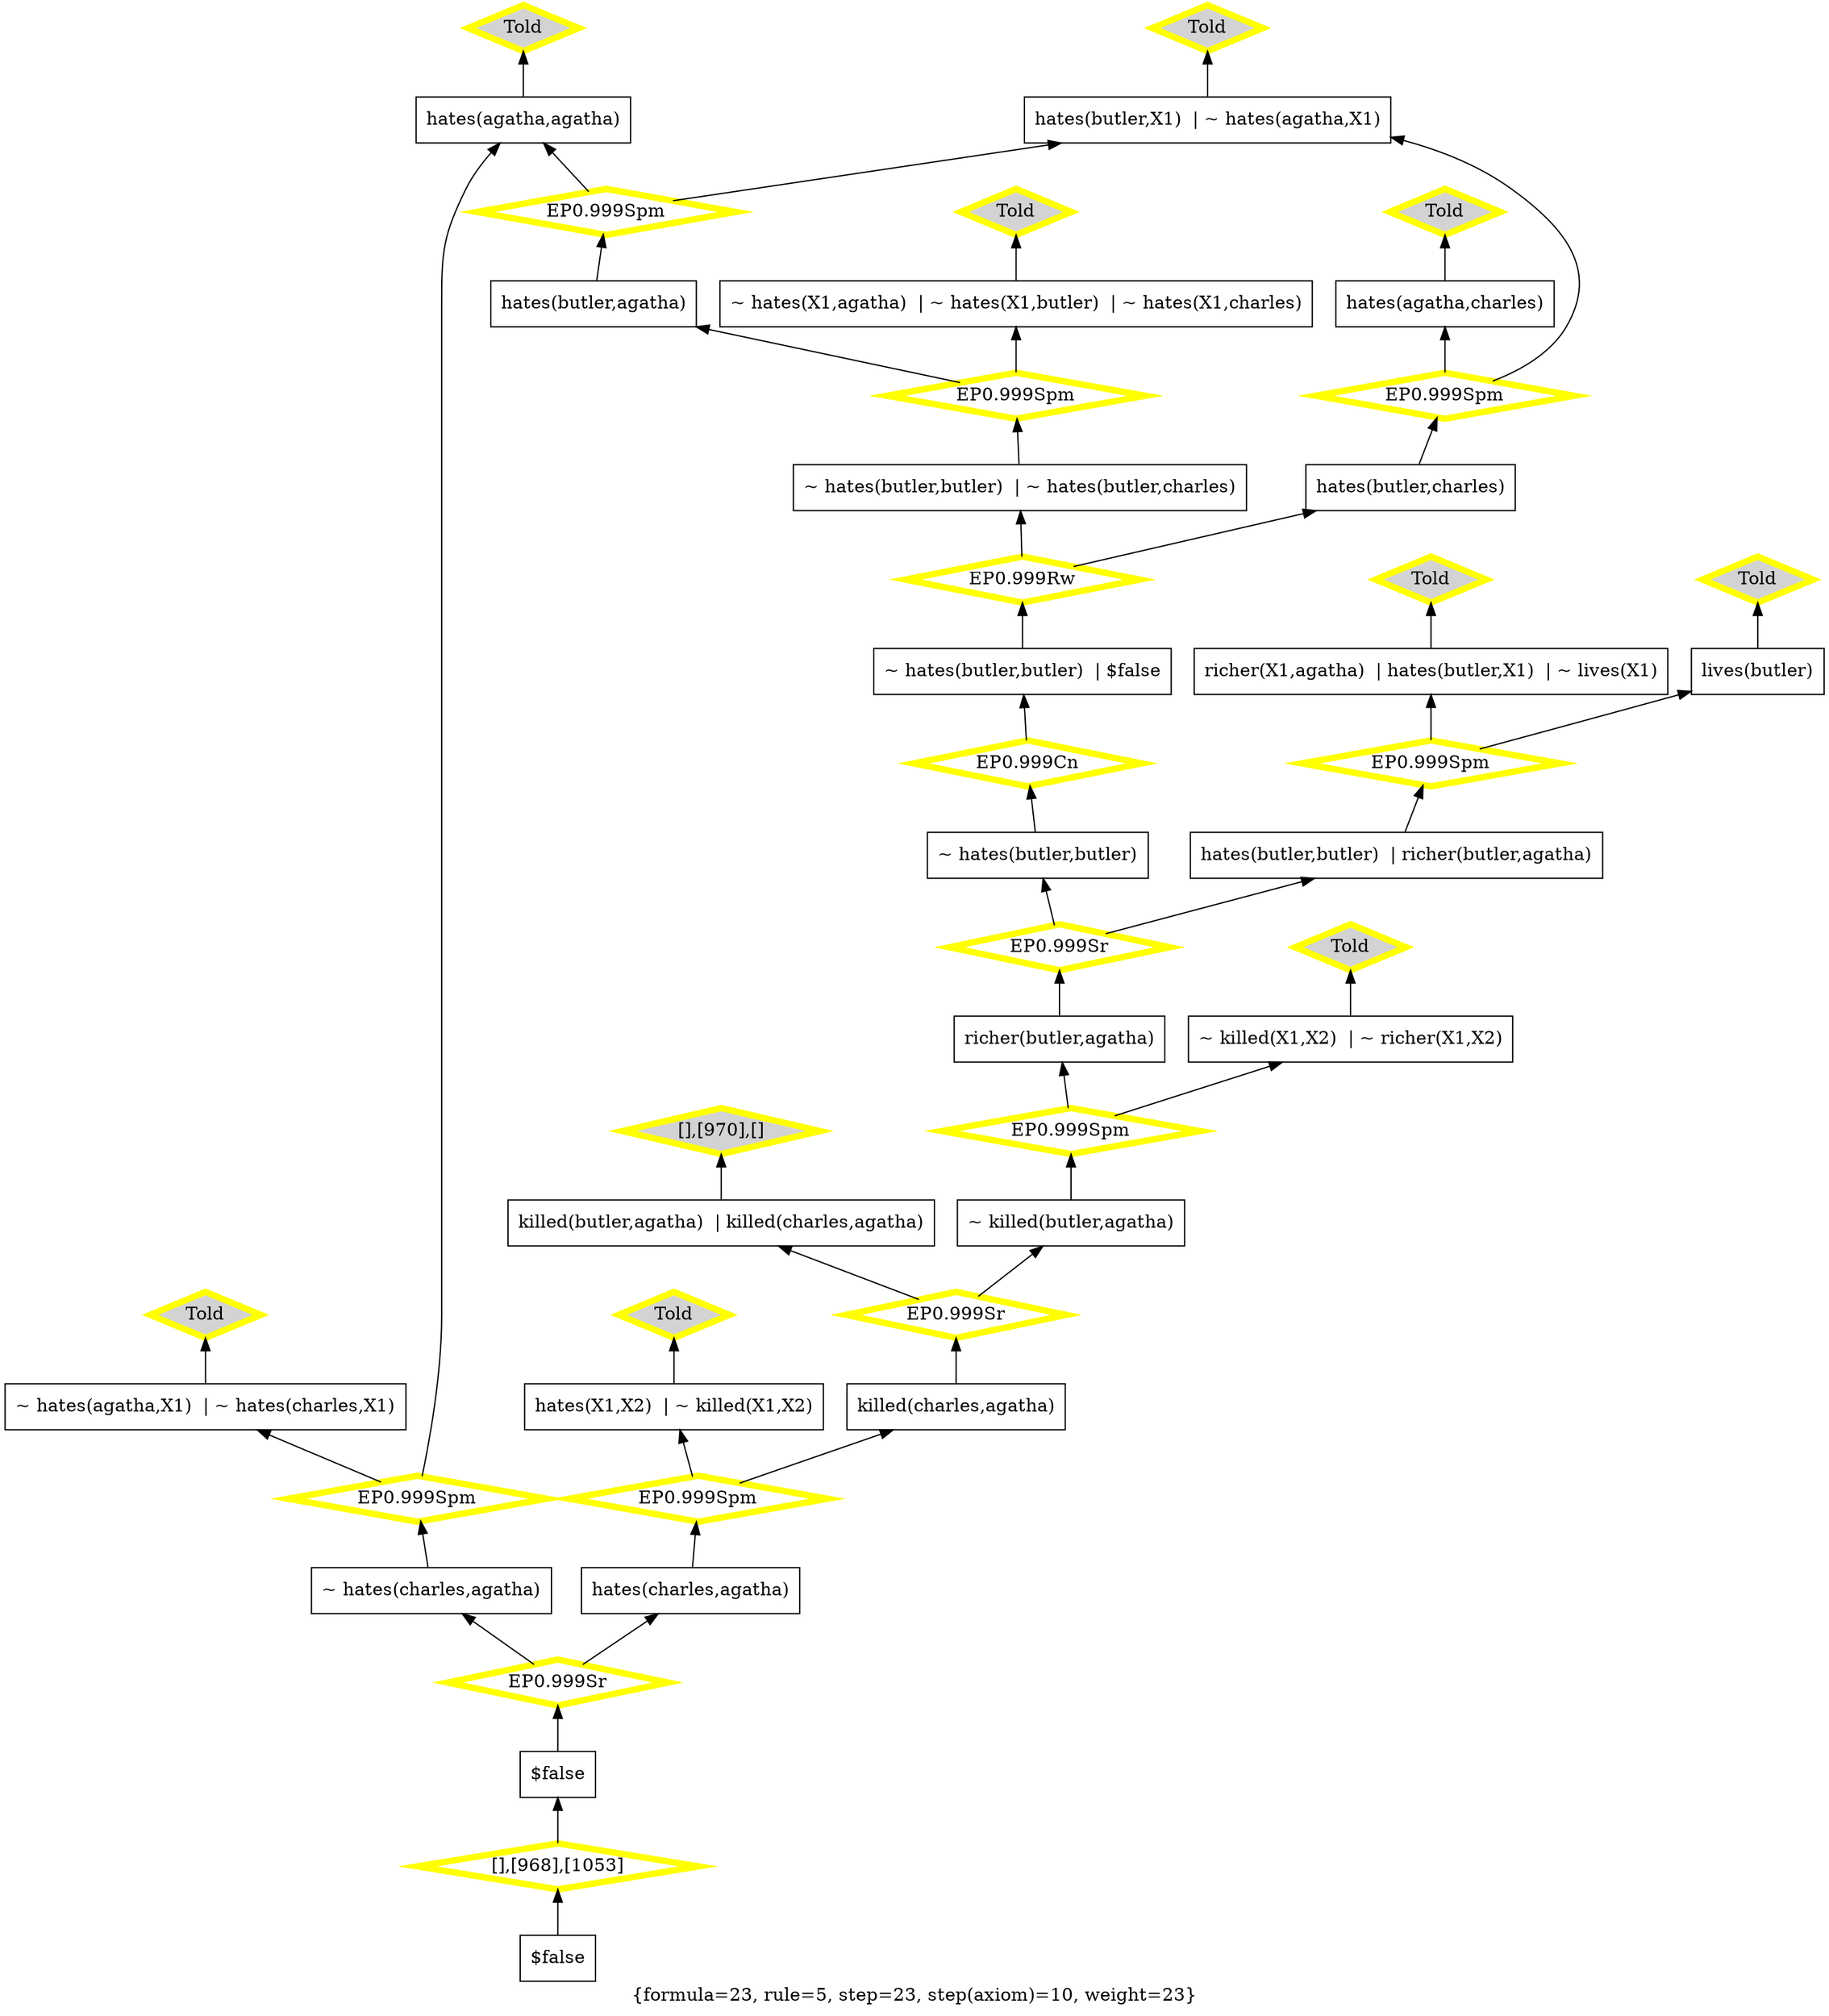 digraph g 
{ rankdir=BT;
 labelloc=b label="{formula=23, rule=5, step=23, step(axiom)=10, weight=23}"  
 "x_846" [ color="black" shape="box" label="hates(butler,X1)  | ~ hates(agatha,X1)" fillcolor="white" style="filled"  ];
  "x_997" [ color="black" shape="box" label="hates(X1,X2)  | ~ killed(X1,X2)" fillcolor="white" style="filled"  ];
  "x_1053" [ color="black" shape="box" label="$false" fillcolor="white" style="filled"  ];
  "x_999" [ color="black" shape="box" label="~ killed(butler,agatha)" fillcolor="white" style="filled"  ];
  "x_1042" [ color="black" shape="box" label="~ hates(agatha,X1)  | ~ hates(charles,X1)" fillcolor="white" style="filled"  ];
  "x_914" [ color="black" shape="box" label="~ killed(X1,X2)  | ~ richer(X1,X2)" fillcolor="white" style="filled"  ];
  "x_849" [ color="black" shape="box" label="hates(butler,butler)  | richer(butler,agatha)" fillcolor="white" style="filled"  ];
  "x_1011" [ color="black" shape="box" label="~ hates(charles,agatha)" fillcolor="white" style="filled"  ];
  "x_944" [ color="black" shape="box" label="hates(butler,charles)" fillcolor="white" style="filled"  ];
  "x_945" [ color="black" shape="box" label="~ hates(X1,agatha)  | ~ hates(X1,butler)  | ~ hates(X1,charles)" fillcolor="white" style="filled"  ];
  "x_1002" [ color="black" shape="box" label="hates(agatha,agatha)" fillcolor="white" style="filled"  ];
  "x_901" [ color="black" shape="box" label="richer(X1,agatha)  | hates(butler,X1)  | ~ lives(X1)" fillcolor="white" style="filled"  ];
  "x_882" [ color="black" shape="box" label="hates(butler,agatha)" fillcolor="white" style="filled"  ];
  "x_902" [ color="black" shape="box" label="~ hates(butler,butler)  | ~ hates(butler,charles)" fillcolor="white" style="filled"  ];
  "x_1046" [ color="black" shape="box" label="lives(butler)" fillcolor="white" style="filled"  ];
  "x_1061" [ color="black" shape="box" label="hates(charles,agatha)" fillcolor="white" style="filled"  ];
  "x_966" [ color="black" shape="box" label="richer(butler,agatha)" fillcolor="white" style="filled"  ];
  "x_1022" [ color="black" shape="box" label="hates(agatha,charles)" fillcolor="white" style="filled"  ];
  "x_864" [ color="black" shape="box" label="~ hates(butler,butler)" fillcolor="white" style="filled"  ];
  "x_968" [ color="black" shape="box" label="$false" fillcolor="white" style="filled"  ];
  "x_934" [ color="black" shape="box" label="killed(charles,agatha)" fillcolor="white" style="filled"  ];
  "x_970" [ color="black" shape="box" label="killed(butler,agatha)  | killed(charles,agatha)" fillcolor="white" style="filled"  ];
  "x_921" [ color="black" shape="box" label="~ hates(butler,butler)  | $false" fillcolor="white" style="filled"  ];
  "-18798af8:1242f141842:-76c9" [ URL="http://browser.inference-web.org/iwbrowser/BrowseNodeSet?url=http%3A%2F%2Finference-web.org%2Fproofs%2Ftptp%2FSolutions%2FPUZ%2FPUZ001-1%2FEP---0.999%2Fanswer.owl%23ns_11" color="yellow" shape="diamond" label="Told" fillcolor="lightgrey" style="filled" penwidth="5"  ];
  "x_901" -> "-18798af8:1242f141842:-76c9";
  "-18798af8:1242f141842:-76ba" [ URL="http://browser.inference-web.org/iwbrowser/BrowseNodeSet?url=http%3A%2F%2Finference-web.org%2Fproofs%2Ftptp%2FSolutions%2FPUZ%2FPUZ001-1%2FEP---0.999%2Fanswer.owl%23ns_9" color="yellow" shape="diamond" label="Told" fillcolor="lightgrey" style="filled" penwidth="5"  ];
  "x_997" -> "-18798af8:1242f141842:-76ba";
  "-18798af8:1242f141842:-7713" [ URL="http://browser.inference-web.org/iwbrowser/BrowseNodeSet?url=http%3A%2F%2Finference-web.org%2Fproofs%2Ftptp%2FSolutions%2FPUZ%2FPUZ001-1%2FEP---0.999%2Fanswer.owl%23ns_7" color="yellow" shape="diamond" label="Told" fillcolor="lightgrey" style="filled" penwidth="5"  ];
  "x_1002" -> "-18798af8:1242f141842:-7713";
  "-18798af8:1242f141842:-771d" [ URL="http://browser.inference-web.org/iwbrowser/BrowseNodeSet?url=http%3A%2F%2Finference-web.org%2Fproofs%2Ftptp%2FSolutions%2FPUZ%2FPUZ001-1%2FEP---0.999%2Fanswer.owl%23ns_33" color="yellow" shape="diamond" label="EP0.999Sr" fillcolor="white" style="filled" penwidth="5"  ];
  "x_1053" -> "-18798af8:1242f141842:-771d";
  "-18798af8:1242f141842:-771d" -> "x_1011";
  "-18798af8:1242f141842:-771d" -> "x_1061";
  "-18798af8:1242f141842:-76d8" [ URL="http://browser.inference-web.org/iwbrowser/BrowseNodeSet?url=http%3A%2F%2Finference-web.org%2Fproofs%2Ftptp%2FSolutions%2FPUZ%2FPUZ001-1%2FEP---0.999%2Fanswer.owl%23ns_19" color="yellow" shape="diamond" label="EP0.999Spm" fillcolor="white" style="filled" penwidth="5"  ];
  "x_882" -> "-18798af8:1242f141842:-76d8";
  "-18798af8:1242f141842:-76d8" -> "x_846";
  "-18798af8:1242f141842:-76d8" -> "x_1002";
  "-18798af8:1242f141842:-7704" [ URL="http://browser.inference-web.org/iwbrowser/BrowseNodeSet?url=http%3A%2F%2Finference-web.org%2Fproofs%2Ftptp%2FSolutions%2FPUZ%2FPUZ001-1%2FEP---0.999%2Fanswer.owl%23ns_31" color="yellow" shape="diamond" label="EP0.999Sr" fillcolor="white" style="filled" penwidth="5"  ];
  "x_934" -> "-18798af8:1242f141842:-7704";
  "-18798af8:1242f141842:-7704" -> "x_970";
  "-18798af8:1242f141842:-7704" -> "x_999";
  "-18798af8:1242f141842:-76e2" [ URL="http://browser.inference-web.org/iwbrowser/BrowseNodeSet?url=http%3A%2F%2Finference-web.org%2Fproofs%2Ftptp%2FSolutions%2FPUZ%2FPUZ001-1%2FEP---0.999%2Fanswer.owl%23ns_10" color="yellow" shape="diamond" label="Told" fillcolor="lightgrey" style="filled" penwidth="5"  ];
  "x_846" -> "-18798af8:1242f141842:-76e2";
  "-18798af8:1242f141842:-7721" [ URL="http://browser.inference-web.org/iwbrowser/BrowseNodeSet?url=http%3A%2F%2Finference-web.org%2Fproofs%2Ftptp%2FSolutions%2FPUZ%2FPUZ001-1%2FEP---0.999%2Fanswer.owl%23answer" color="yellow" shape="diamond" label="[],[968],[1053]" fillcolor="white" style="filled" penwidth="5"  ];
  "x_968" -> "-18798af8:1242f141842:-7721";
  "-18798af8:1242f141842:-7721" -> "x_1053";
  "-18798af8:1242f141842:-76fa" [ URL="http://browser.inference-web.org/iwbrowser/BrowseNodeSet?url=http%3A%2F%2Finference-web.org%2Fproofs%2Ftptp%2FSolutions%2FPUZ%2FPUZ001-1%2FEP---0.999%2Fanswer.owl%23ns_29" color="yellow" shape="diamond" label="EP0.999Sr" fillcolor="white" style="filled" penwidth="5"  ];
  "x_966" -> "-18798af8:1242f141842:-76fa";
  "-18798af8:1242f141842:-76fa" -> "x_849";
  "-18798af8:1242f141842:-76fa" -> "x_864";
  "-18798af8:1242f141842:-76c4" [ URL="http://browser.inference-web.org/iwbrowser/BrowseNodeSet?url=http%3A%2F%2Finference-web.org%2Fproofs%2Ftptp%2FSolutions%2FPUZ%2FPUZ001-1%2FEP---0.999%2Fanswer.owl%23ns_4" color="yellow" shape="diamond" label="Told" fillcolor="lightgrey" style="filled" penwidth="5"  ];
  "x_914" -> "-18798af8:1242f141842:-76c4";
  "-18798af8:1242f141842:-770e" [ URL="http://browser.inference-web.org/iwbrowser/BrowseNodeSet?url=http%3A%2F%2Finference-web.org%2Fproofs%2Ftptp%2FSolutions%2FPUZ%2FPUZ001-1%2FEP---0.999%2Fanswer.owl%23ns_5" color="yellow" shape="diamond" label="Told" fillcolor="lightgrey" style="filled" penwidth="5"  ];
  "x_1042" -> "-18798af8:1242f141842:-770e";
  "-18798af8:1242f141842:-76ff" [ URL="http://browser.inference-web.org/iwbrowser/BrowseNodeSet?url=http%3A%2F%2Finference-web.org%2Fproofs%2Ftptp%2FSolutions%2FPUZ%2FPUZ001-1%2FEP---0.999%2Fanswer.owl%23ns_30" color="yellow" shape="diamond" label="EP0.999Spm" fillcolor="white" style="filled" penwidth="5"  ];
  "x_999" -> "-18798af8:1242f141842:-76ff";
  "-18798af8:1242f141842:-76ff" -> "x_914";
  "-18798af8:1242f141842:-76ff" -> "x_966";
  "-18798af8:1242f141842:-7709" [ URL="http://browser.inference-web.org/iwbrowser/BrowseNodeSet?url=http%3A%2F%2Finference-web.org%2Fproofs%2Ftptp%2FSolutions%2FPUZ%2FPUZ001-1%2FEP---0.999%2Fanswer.owl%23ns_32" color="yellow" shape="diamond" label="EP0.999Spm" fillcolor="white" style="filled" penwidth="5"  ];
  "x_1061" -> "-18798af8:1242f141842:-7709";
  "-18798af8:1242f141842:-7709" -> "x_934";
  "-18798af8:1242f141842:-7709" -> "x_997";
  "-18798af8:1242f141842:-7718" [ URL="http://browser.inference-web.org/iwbrowser/BrowseNodeSet?url=http%3A%2F%2Finference-web.org%2Fproofs%2Ftptp%2FSolutions%2FPUZ%2FPUZ001-1%2FEP---0.999%2Fanswer.owl%23ns_13" color="yellow" shape="diamond" label="EP0.999Spm" fillcolor="white" style="filled" penwidth="5"  ];
  "x_1011" -> "-18798af8:1242f141842:-7718";
  "-18798af8:1242f141842:-7718" -> "x_1002";
  "-18798af8:1242f141842:-7718" -> "x_1042";
  "-18798af8:1242f141842:-76f1" [ URL="http://browser.inference-web.org/iwbrowser/BrowseNodeSet?url=http%3A%2F%2Finference-web.org%2Fproofs%2Ftptp%2FSolutions%2FPUZ%2FPUZ001-1%2FEP---0.999%2Fanswer.owl%23ns_27" color="yellow" shape="diamond" label="EP0.999Rw" fillcolor="white" style="filled" penwidth="5"  ];
  "x_921" -> "-18798af8:1242f141842:-76f1";
  "-18798af8:1242f141842:-76f1" -> "x_902";
  "-18798af8:1242f141842:-76f1" -> "x_944";
  "-18798af8:1242f141842:-76d3" [ URL="http://browser.inference-web.org/iwbrowser/BrowseNodeSet?url=http%3A%2F%2Finference-web.org%2Fproofs%2Ftptp%2FSolutions%2FPUZ%2FPUZ001-1%2FEP---0.999%2Fanswer.owl%23ns_6" color="yellow" shape="diamond" label="Told" fillcolor="lightgrey" style="filled" penwidth="5"  ];
  "x_945" -> "-18798af8:1242f141842:-76d3";
  "-18798af8:1242f141842:-76e7" [ URL="http://browser.inference-web.org/iwbrowser/BrowseNodeSet?url=http%3A%2F%2Finference-web.org%2Fproofs%2Ftptp%2FSolutions%2FPUZ%2FPUZ001-1%2FEP---0.999%2Fanswer.owl%23ns_8" color="yellow" shape="diamond" label="Told" fillcolor="lightgrey" style="filled" penwidth="5"  ];
  "x_1022" -> "-18798af8:1242f141842:-76e7";
  "-18798af8:1242f141842:-76ec" [ URL="http://browser.inference-web.org/iwbrowser/BrowseNodeSet?url=http%3A%2F%2Finference-web.org%2Fproofs%2Ftptp%2FSolutions%2FPUZ%2FPUZ001-1%2FEP---0.999%2Fanswer.owl%23ns_20" color="yellow" shape="diamond" label="EP0.999Spm" fillcolor="white" style="filled" penwidth="5"  ];
  "x_944" -> "-18798af8:1242f141842:-76ec";
  "-18798af8:1242f141842:-76ec" -> "x_846";
  "-18798af8:1242f141842:-76ec" -> "x_1022";
  "-18798af8:1242f141842:-76dd" [ URL="http://browser.inference-web.org/iwbrowser/BrowseNodeSet?url=http%3A%2F%2Finference-web.org%2Fproofs%2Ftptp%2FSolutions%2FPUZ%2FPUZ001-1%2FEP---0.999%2Fanswer.owl%23ns_22" color="yellow" shape="diamond" label="EP0.999Spm" fillcolor="white" style="filled" penwidth="5"  ];
  "x_902" -> "-18798af8:1242f141842:-76dd";
  "-18798af8:1242f141842:-76dd" -> "x_882";
  "-18798af8:1242f141842:-76dd" -> "x_945";
  "-18798af8:1242f141842:-7726" [ URL="http://browser.inference-web.org/iwbrowser/BrowseNodeSet?url=http%3A%2F%2Finference-web.org%2Fproofs%2Ftptp%2FSolutions%2FPUZ%2FPUZ001-1%2FEP---0.999%2Fanswer.owl%23ns_2" color="yellow" shape="diamond" label="Told" fillcolor="lightgrey" style="filled" penwidth="5"  ];
  "x_1046" -> "-18798af8:1242f141842:-7726";
  "-18798af8:1242f141842:-76f5" [ URL="http://browser.inference-web.org/iwbrowser/BrowseNodeSet?url=http%3A%2F%2Finference-web.org%2Fproofs%2Ftptp%2FSolutions%2FPUZ%2FPUZ001-1%2FEP---0.999%2Fanswer.owl%23ns_28" color="yellow" shape="diamond" label="EP0.999Cn" fillcolor="white" style="filled" penwidth="5"  ];
  "x_864" -> "-18798af8:1242f141842:-76f5";
  "-18798af8:1242f141842:-76f5" -> "x_921";
  "-18798af8:1242f141842:-76ce" [ URL="http://browser.inference-web.org/iwbrowser/BrowseNodeSet?url=http%3A%2F%2Finference-web.org%2Fproofs%2Ftptp%2FSolutions%2FPUZ%2FPUZ001-1%2FEP---0.999%2Fanswer.owl%23ns_17" color="yellow" shape="diamond" label="EP0.999Spm" fillcolor="white" style="filled" penwidth="5"  ];
  "x_849" -> "-18798af8:1242f141842:-76ce";
  "-18798af8:1242f141842:-76ce" -> "x_901";
  "-18798af8:1242f141842:-76ce" -> "x_1046";
  "-18798af8:1242f141842:-76bf" [ URL="http://browser.inference-web.org/iwbrowser/BrowseNodeSet?url=http%3A%2F%2Finference-web.org%2Fproofs%2Ftptp%2FSolutions%2FPUZ%2FPUZ001-1%2FEP---0.999%2Fanswer.owl%23ns_12" color="yellow" shape="diamond" label="[],[970],[]" fillcolor="lightgrey" style="filled" penwidth="5"  ];
  "x_970" -> "-18798af8:1242f141842:-76bf";
  }
